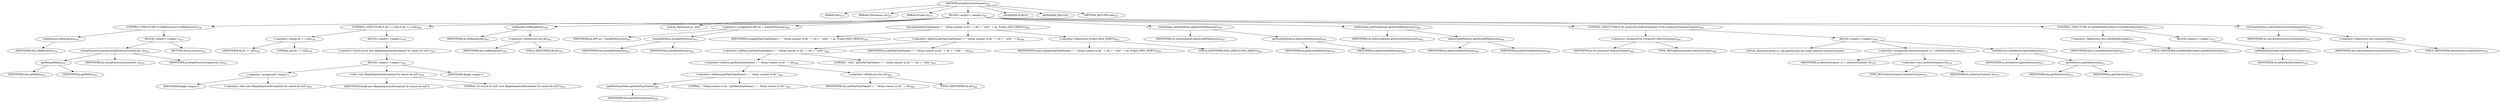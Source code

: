 digraph "setupDirectoryScanner" {  
"1050" [label = <(METHOD,setupDirectoryScanner)<SUB>453</SUB>> ]
"110" [label = <(PARAM,this)<SUB>453</SUB>> ]
"1051" [label = <(PARAM,FileScanner ds)<SUB>453</SUB>> ]
"1052" [label = <(PARAM,Project p)<SUB>453</SUB>> ]
"1053" [label = <(BLOCK,&lt;empty&gt;,&lt;empty&gt;)<SUB>453</SUB>> ]
"1054" [label = <(CONTROL_STRUCTURE,if (isReference()),if (isReference()))<SUB>454</SUB>> ]
"1055" [label = <(isReference,isReference())<SUB>454</SUB>> ]
"109" [label = <(IDENTIFIER,this,isReference())<SUB>454</SUB>> ]
"1056" [label = <(BLOCK,&lt;empty&gt;,&lt;empty&gt;)<SUB>454</SUB>> ]
"1057" [label = <(setupDirectoryScanner,setupDirectoryScanner(ds, p))<SUB>455</SUB>> ]
"1058" [label = <(getRef,getRef(p))<SUB>455</SUB>> ]
"111" [label = <(IDENTIFIER,this,getRef(p))<SUB>455</SUB>> ]
"1059" [label = <(IDENTIFIER,p,getRef(p))<SUB>455</SUB>> ]
"1060" [label = <(IDENTIFIER,ds,setupDirectoryScanner(ds, p))<SUB>455</SUB>> ]
"1061" [label = <(IDENTIFIER,p,setupDirectoryScanner(ds, p))<SUB>455</SUB>> ]
"1062" [label = <(RETURN,return;,return;)<SUB>456</SUB>> ]
"1063" [label = <(CONTROL_STRUCTURE,if (ds == null),if (ds == null))<SUB>458</SUB>> ]
"1064" [label = <(&lt;operator&gt;.equals,ds == null)<SUB>458</SUB>> ]
"1065" [label = <(IDENTIFIER,ds,ds == null)<SUB>458</SUB>> ]
"1066" [label = <(LITERAL,null,ds == null)<SUB>458</SUB>> ]
"1067" [label = <(BLOCK,&lt;empty&gt;,&lt;empty&gt;)<SUB>458</SUB>> ]
"1068" [label = <(&lt;operator&gt;.throw,throw new IllegalArgumentException(&quot;ds cannot be null&quot;);)<SUB>459</SUB>> ]
"1069" [label = <(BLOCK,&lt;empty&gt;,&lt;empty&gt;)<SUB>459</SUB>> ]
"1070" [label = <(&lt;operator&gt;.assignment,&lt;empty&gt;)> ]
"1071" [label = <(IDENTIFIER,$obj8,&lt;empty&gt;)> ]
"1072" [label = <(&lt;operator&gt;.alloc,new IllegalArgumentException(&quot;ds cannot be null&quot;))<SUB>459</SUB>> ]
"1073" [label = <(&lt;init&gt;,new IllegalArgumentException(&quot;ds cannot be null&quot;))<SUB>459</SUB>> ]
"1074" [label = <(IDENTIFIER,$obj8,new IllegalArgumentException(&quot;ds cannot be null&quot;))> ]
"1075" [label = <(LITERAL,&quot;ds cannot be null&quot;,new IllegalArgumentException(&quot;ds cannot be null&quot;))<SUB>459</SUB>> ]
"1076" [label = <(IDENTIFIER,$obj8,&lt;empty&gt;)> ]
"1077" [label = <(setBasedir,setBasedir(dir))<SUB>461</SUB>> ]
"1078" [label = <(IDENTIFIER,ds,setBasedir(dir))<SUB>461</SUB>> ]
"1079" [label = <(&lt;operator&gt;.fieldAccess,this.dir)<SUB>461</SUB>> ]
"1080" [label = <(IDENTIFIER,this,setBasedir(dir))<SUB>461</SUB>> ]
"1081" [label = <(FIELD_IDENTIFIER,dir,dir)<SUB>461</SUB>> ]
"1082" [label = <(LOCAL,PatternSet ps: ANY)> ]
"1083" [label = <(&lt;operator&gt;.assignment,ANY ps = mergePatterns(p))<SUB>463</SUB>> ]
"1084" [label = <(IDENTIFIER,ps,ANY ps = mergePatterns(p))<SUB>463</SUB>> ]
"1085" [label = <(mergePatterns,mergePatterns(p))<SUB>463</SUB>> ]
"112" [label = <(IDENTIFIER,this,mergePatterns(p))<SUB>463</SUB>> ]
"1086" [label = <(IDENTIFIER,p,mergePatterns(p))<SUB>463</SUB>> ]
"1087" [label = <(log,log(getDataTypeName() + &quot;: Setup scanner in dir &quot; + dir + &quot; with &quot; + ps, Project.MSG_DEBUG))<SUB>464</SUB>> ]
"1088" [label = <(IDENTIFIER,p,log(getDataTypeName() + &quot;: Setup scanner in dir &quot; + dir + &quot; with &quot; + ps, Project.MSG_DEBUG))<SUB>464</SUB>> ]
"1089" [label = <(&lt;operator&gt;.addition,getDataTypeName() + &quot;: Setup scanner in dir &quot; + dir + &quot; with &quot; + ps)<SUB>464</SUB>> ]
"1090" [label = <(&lt;operator&gt;.addition,getDataTypeName() + &quot;: Setup scanner in dir &quot; + dir + &quot; with &quot;)<SUB>464</SUB>> ]
"1091" [label = <(&lt;operator&gt;.addition,getDataTypeName() + &quot;: Setup scanner in dir &quot; + dir)<SUB>464</SUB>> ]
"1092" [label = <(&lt;operator&gt;.addition,getDataTypeName() + &quot;: Setup scanner in dir &quot;)<SUB>464</SUB>> ]
"1093" [label = <(getDataTypeName,getDataTypeName())<SUB>464</SUB>> ]
"113" [label = <(IDENTIFIER,this,getDataTypeName())<SUB>464</SUB>> ]
"1094" [label = <(LITERAL,&quot;: Setup scanner in dir &quot;,getDataTypeName() + &quot;: Setup scanner in dir &quot;)<SUB>464</SUB>> ]
"1095" [label = <(&lt;operator&gt;.fieldAccess,this.dir)<SUB>464</SUB>> ]
"1096" [label = <(IDENTIFIER,this,getDataTypeName() + &quot;: Setup scanner in dir &quot; + dir)<SUB>464</SUB>> ]
"1097" [label = <(FIELD_IDENTIFIER,dir,dir)<SUB>464</SUB>> ]
"1098" [label = <(LITERAL,&quot; with &quot;,getDataTypeName() + &quot;: Setup scanner in dir &quot; + dir + &quot; with &quot;)<SUB>465</SUB>> ]
"1099" [label = <(IDENTIFIER,ps,getDataTypeName() + &quot;: Setup scanner in dir &quot; + dir + &quot; with &quot; + ps)<SUB>465</SUB>> ]
"1100" [label = <(&lt;operator&gt;.fieldAccess,Project.MSG_DEBUG)<SUB>465</SUB>> ]
"1101" [label = <(IDENTIFIER,Project,log(getDataTypeName() + &quot;: Setup scanner in dir &quot; + dir + &quot; with &quot; + ps, Project.MSG_DEBUG))<SUB>465</SUB>> ]
"1102" [label = <(FIELD_IDENTIFIER,MSG_DEBUG,MSG_DEBUG)<SUB>465</SUB>> ]
"1103" [label = <(setIncludes,setIncludes(ps.getIncludePatterns(p)))<SUB>467</SUB>> ]
"1104" [label = <(IDENTIFIER,ds,setIncludes(ps.getIncludePatterns(p)))<SUB>467</SUB>> ]
"1105" [label = <(getIncludePatterns,getIncludePatterns(p))<SUB>467</SUB>> ]
"1106" [label = <(IDENTIFIER,ps,getIncludePatterns(p))<SUB>467</SUB>> ]
"1107" [label = <(IDENTIFIER,p,getIncludePatterns(p))<SUB>467</SUB>> ]
"1108" [label = <(setExcludes,setExcludes(ps.getExcludePatterns(p)))<SUB>468</SUB>> ]
"1109" [label = <(IDENTIFIER,ds,setExcludes(ps.getExcludePatterns(p)))<SUB>468</SUB>> ]
"1110" [label = <(getExcludePatterns,getExcludePatterns(p))<SUB>468</SUB>> ]
"1111" [label = <(IDENTIFIER,ps,getExcludePatterns(p))<SUB>468</SUB>> ]
"1112" [label = <(IDENTIFIER,p,getExcludePatterns(p))<SUB>468</SUB>> ]
"1113" [label = <(CONTROL_STRUCTURE,if (ds instanceof SelectorScanner),if (ds instanceof SelectorScanner))<SUB>469</SUB>> ]
"1114" [label = <(&lt;operator&gt;.instanceOf,ds instanceof SelectorScanner)<SUB>469</SUB>> ]
"1115" [label = <(IDENTIFIER,ds,ds instanceof SelectorScanner)<SUB>469</SUB>> ]
"1116" [label = <(TYPE_REF,SelectorScanner,SelectorScanner)<SUB>469</SUB>> ]
"1117" [label = <(BLOCK,&lt;empty&gt;,&lt;empty&gt;)<SUB>469</SUB>> ]
"1118" [label = <(LOCAL,SelectorScanner ss: org.apache.tools.ant.types.selectors.SelectorScanner)> ]
"1119" [label = <(&lt;operator&gt;.assignment,SelectorScanner ss = (SelectorScanner) ds)<SUB>470</SUB>> ]
"1120" [label = <(IDENTIFIER,ss,SelectorScanner ss = (SelectorScanner) ds)<SUB>470</SUB>> ]
"1121" [label = <(&lt;operator&gt;.cast,(SelectorScanner) ds)<SUB>470</SUB>> ]
"1122" [label = <(TYPE_REF,SelectorScanner,SelectorScanner)<SUB>470</SUB>> ]
"1123" [label = <(IDENTIFIER,ds,(SelectorScanner) ds)<SUB>470</SUB>> ]
"1124" [label = <(setSelectors,setSelectors(getSelectors(p)))<SUB>471</SUB>> ]
"1125" [label = <(IDENTIFIER,ss,setSelectors(getSelectors(p)))<SUB>471</SUB>> ]
"1126" [label = <(getSelectors,getSelectors(p))<SUB>471</SUB>> ]
"114" [label = <(IDENTIFIER,this,getSelectors(p))<SUB>471</SUB>> ]
"1127" [label = <(IDENTIFIER,p,getSelectors(p))<SUB>471</SUB>> ]
"1128" [label = <(CONTROL_STRUCTURE,if (useDefaultExcludes),if (useDefaultExcludes))<SUB>473</SUB>> ]
"1129" [label = <(&lt;operator&gt;.fieldAccess,this.useDefaultExcludes)<SUB>473</SUB>> ]
"1130" [label = <(IDENTIFIER,this,if (useDefaultExcludes))<SUB>473</SUB>> ]
"1131" [label = <(FIELD_IDENTIFIER,useDefaultExcludes,useDefaultExcludes)<SUB>473</SUB>> ]
"1132" [label = <(BLOCK,&lt;empty&gt;,&lt;empty&gt;)<SUB>473</SUB>> ]
"1133" [label = <(addDefaultExcludes,addDefaultExcludes())<SUB>474</SUB>> ]
"1134" [label = <(IDENTIFIER,ds,addDefaultExcludes())<SUB>474</SUB>> ]
"1135" [label = <(setCaseSensitive,setCaseSensitive(caseSensitive))<SUB>476</SUB>> ]
"1136" [label = <(IDENTIFIER,ds,setCaseSensitive(caseSensitive))<SUB>476</SUB>> ]
"1137" [label = <(&lt;operator&gt;.fieldAccess,this.caseSensitive)<SUB>476</SUB>> ]
"1138" [label = <(IDENTIFIER,this,setCaseSensitive(caseSensitive))<SUB>476</SUB>> ]
"1139" [label = <(FIELD_IDENTIFIER,caseSensitive,caseSensitive)<SUB>476</SUB>> ]
"1140" [label = <(MODIFIER,PUBLIC)> ]
"1141" [label = <(MODIFIER,VIRTUAL)> ]
"1142" [label = <(METHOD_RETURN,void)<SUB>453</SUB>> ]
  "1050" -> "110" 
  "1050" -> "1051" 
  "1050" -> "1052" 
  "1050" -> "1053" 
  "1050" -> "1140" 
  "1050" -> "1141" 
  "1050" -> "1142" 
  "1053" -> "1054" 
  "1053" -> "1063" 
  "1053" -> "1077" 
  "1053" -> "1082" 
  "1053" -> "1083" 
  "1053" -> "1087" 
  "1053" -> "1103" 
  "1053" -> "1108" 
  "1053" -> "1113" 
  "1053" -> "1128" 
  "1053" -> "1135" 
  "1054" -> "1055" 
  "1054" -> "1056" 
  "1055" -> "109" 
  "1056" -> "1057" 
  "1056" -> "1062" 
  "1057" -> "1058" 
  "1057" -> "1060" 
  "1057" -> "1061" 
  "1058" -> "111" 
  "1058" -> "1059" 
  "1063" -> "1064" 
  "1063" -> "1067" 
  "1064" -> "1065" 
  "1064" -> "1066" 
  "1067" -> "1068" 
  "1068" -> "1069" 
  "1069" -> "1070" 
  "1069" -> "1073" 
  "1069" -> "1076" 
  "1070" -> "1071" 
  "1070" -> "1072" 
  "1073" -> "1074" 
  "1073" -> "1075" 
  "1077" -> "1078" 
  "1077" -> "1079" 
  "1079" -> "1080" 
  "1079" -> "1081" 
  "1083" -> "1084" 
  "1083" -> "1085" 
  "1085" -> "112" 
  "1085" -> "1086" 
  "1087" -> "1088" 
  "1087" -> "1089" 
  "1087" -> "1100" 
  "1089" -> "1090" 
  "1089" -> "1099" 
  "1090" -> "1091" 
  "1090" -> "1098" 
  "1091" -> "1092" 
  "1091" -> "1095" 
  "1092" -> "1093" 
  "1092" -> "1094" 
  "1093" -> "113" 
  "1095" -> "1096" 
  "1095" -> "1097" 
  "1100" -> "1101" 
  "1100" -> "1102" 
  "1103" -> "1104" 
  "1103" -> "1105" 
  "1105" -> "1106" 
  "1105" -> "1107" 
  "1108" -> "1109" 
  "1108" -> "1110" 
  "1110" -> "1111" 
  "1110" -> "1112" 
  "1113" -> "1114" 
  "1113" -> "1117" 
  "1114" -> "1115" 
  "1114" -> "1116" 
  "1117" -> "1118" 
  "1117" -> "1119" 
  "1117" -> "1124" 
  "1119" -> "1120" 
  "1119" -> "1121" 
  "1121" -> "1122" 
  "1121" -> "1123" 
  "1124" -> "1125" 
  "1124" -> "1126" 
  "1126" -> "114" 
  "1126" -> "1127" 
  "1128" -> "1129" 
  "1128" -> "1132" 
  "1129" -> "1130" 
  "1129" -> "1131" 
  "1132" -> "1133" 
  "1133" -> "1134" 
  "1135" -> "1136" 
  "1135" -> "1137" 
  "1137" -> "1138" 
  "1137" -> "1139" 
}
